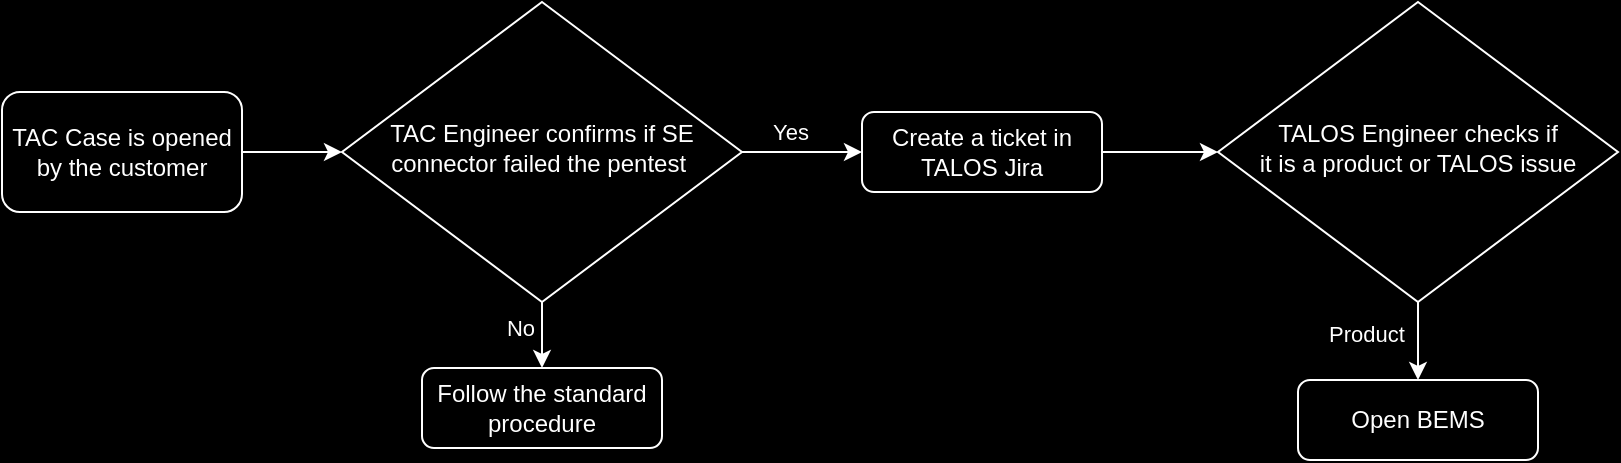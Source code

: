 <mxfile version="24.7.6">
  <diagram id="C5RBs43oDa-KdzZeNtuy" name="Page-1">
    <mxGraphModel dx="1083" dy="562" grid="0" gridSize="10" guides="1" tooltips="1" connect="1" arrows="1" fold="1" page="1" pageScale="1" pageWidth="1169" pageHeight="827" background="#000000" math="0" shadow="0">
      <root>
        <mxCell id="WIyWlLk6GJQsqaUBKTNV-0" />
        <mxCell id="WIyWlLk6GJQsqaUBKTNV-1" parent="WIyWlLk6GJQsqaUBKTNV-0" />
        <mxCell id="vLkyQ3vxkpRtqPcBnnap-5" style="edgeStyle=orthogonalEdgeStyle;rounded=0;orthogonalLoop=1;jettySize=auto;html=1;entryX=0;entryY=0.5;entryDx=0;entryDy=0;strokeColor=#FFFFFF;" edge="1" parent="WIyWlLk6GJQsqaUBKTNV-1" source="WIyWlLk6GJQsqaUBKTNV-3" target="WIyWlLk6GJQsqaUBKTNV-6">
          <mxGeometry relative="1" as="geometry" />
        </mxCell>
        <mxCell id="WIyWlLk6GJQsqaUBKTNV-3" value="TAC Case is opened by the customer" style="rounded=1;whiteSpace=wrap;html=1;fontSize=12;glass=0;strokeWidth=1;shadow=0;fillColor=none;fontColor=#FFFFFF;strokeColor=#FFFFFF;" parent="WIyWlLk6GJQsqaUBKTNV-1" vertex="1">
          <mxGeometry x="70" y="80" width="120" height="60" as="geometry" />
        </mxCell>
        <mxCell id="vLkyQ3vxkpRtqPcBnnap-10" value="" style="edgeStyle=orthogonalEdgeStyle;rounded=0;orthogonalLoop=1;jettySize=auto;html=1;fontColor=#FFFFFF;strokeColor=#FFFFFF;" edge="1" parent="WIyWlLk6GJQsqaUBKTNV-1" source="WIyWlLk6GJQsqaUBKTNV-6" target="WIyWlLk6GJQsqaUBKTNV-7">
          <mxGeometry relative="1" as="geometry" />
        </mxCell>
        <mxCell id="vLkyQ3vxkpRtqPcBnnap-17" value="Yes" style="edgeLabel;html=1;align=center;verticalAlign=middle;resizable=0;points=[];fontFamily=Helvetica;fontSize=11;fontColor=#FFFFFF;labelBackgroundColor=none;" vertex="1" connectable="0" parent="vLkyQ3vxkpRtqPcBnnap-10">
          <mxGeometry x="-0.204" y="-2" relative="1" as="geometry">
            <mxPoint y="-12" as="offset" />
          </mxGeometry>
        </mxCell>
        <mxCell id="vLkyQ3vxkpRtqPcBnnap-11" value="" style="edgeStyle=orthogonalEdgeStyle;shape=connector;rounded=0;orthogonalLoop=1;jettySize=auto;html=1;strokeColor=#FFFFFF;align=center;verticalAlign=middle;fontFamily=Helvetica;fontSize=11;fontColor=#FFFFFF;labelBackgroundColor=none;endArrow=classic;" edge="1" parent="WIyWlLk6GJQsqaUBKTNV-1" source="WIyWlLk6GJQsqaUBKTNV-6" target="WIyWlLk6GJQsqaUBKTNV-12">
          <mxGeometry relative="1" as="geometry" />
        </mxCell>
        <mxCell id="vLkyQ3vxkpRtqPcBnnap-18" value="No" style="edgeLabel;html=1;align=center;verticalAlign=middle;resizable=0;points=[];fontFamily=Helvetica;fontSize=11;fontColor=#FFFFFF;labelBackgroundColor=none;" vertex="1" connectable="0" parent="vLkyQ3vxkpRtqPcBnnap-11">
          <mxGeometry x="-0.686" y="1" relative="1" as="geometry">
            <mxPoint x="-12" y="5" as="offset" />
          </mxGeometry>
        </mxCell>
        <mxCell id="WIyWlLk6GJQsqaUBKTNV-6" value="TAC Engineer confirms if SE connector failed the pentest&amp;nbsp;" style="rhombus;whiteSpace=wrap;html=1;shadow=0;fontFamily=Helvetica;fontSize=12;align=center;strokeWidth=1;spacing=6;spacingTop=-4;fillColor=#000000;fontColor=#FFFFFF;strokeColor=#FFFFFF;" parent="WIyWlLk6GJQsqaUBKTNV-1" vertex="1">
          <mxGeometry x="240" y="35" width="200" height="150" as="geometry" />
        </mxCell>
        <mxCell id="vLkyQ3vxkpRtqPcBnnap-13" value="" style="edgeStyle=orthogonalEdgeStyle;shape=connector;rounded=0;orthogonalLoop=1;jettySize=auto;html=1;strokeColor=#FFFFFF;align=center;verticalAlign=middle;fontFamily=Helvetica;fontSize=11;fontColor=#FFFFFF;labelBackgroundColor=default;endArrow=classic;" edge="1" parent="WIyWlLk6GJQsqaUBKTNV-1" source="WIyWlLk6GJQsqaUBKTNV-7" target="vLkyQ3vxkpRtqPcBnnap-12">
          <mxGeometry relative="1" as="geometry" />
        </mxCell>
        <mxCell id="WIyWlLk6GJQsqaUBKTNV-7" value="Create a ticket in TALOS Jira" style="rounded=1;whiteSpace=wrap;html=1;fontSize=12;glass=0;strokeWidth=1;shadow=0;fillColor=#000000;strokeColor=#FFFFFF;fontColor=#FFFFFF;" parent="WIyWlLk6GJQsqaUBKTNV-1" vertex="1">
          <mxGeometry x="500" y="90" width="120" height="40" as="geometry" />
        </mxCell>
        <mxCell id="WIyWlLk6GJQsqaUBKTNV-12" value="Follow the standard procedure" style="rounded=1;whiteSpace=wrap;html=1;fontSize=12;glass=0;strokeWidth=1;shadow=0;fillColor=#000000;fontColor=#FFFFFF;strokeColor=#FFFFFF;" parent="WIyWlLk6GJQsqaUBKTNV-1" vertex="1">
          <mxGeometry x="280" y="218" width="120" height="40" as="geometry" />
        </mxCell>
        <mxCell id="vLkyQ3vxkpRtqPcBnnap-15" value="" style="edgeStyle=orthogonalEdgeStyle;shape=connector;rounded=0;orthogonalLoop=1;jettySize=auto;html=1;strokeColor=#FFFFFF;align=center;verticalAlign=middle;fontFamily=Helvetica;fontSize=11;fontColor=#FFFFFF;labelBackgroundColor=default;endArrow=classic;" edge="1" parent="WIyWlLk6GJQsqaUBKTNV-1" source="vLkyQ3vxkpRtqPcBnnap-12" target="vLkyQ3vxkpRtqPcBnnap-14">
          <mxGeometry relative="1" as="geometry" />
        </mxCell>
        <mxCell id="vLkyQ3vxkpRtqPcBnnap-16" value="Product" style="edgeLabel;html=1;align=center;verticalAlign=middle;resizable=0;points=[];fontFamily=Helvetica;fontSize=11;fontColor=#FFFFFF;labelBackgroundColor=none;" vertex="1" connectable="0" parent="vLkyQ3vxkpRtqPcBnnap-15">
          <mxGeometry x="-0.244" relative="1" as="geometry">
            <mxPoint x="-26" as="offset" />
          </mxGeometry>
        </mxCell>
        <mxCell id="vLkyQ3vxkpRtqPcBnnap-12" value="TALOS Engineer checks if&lt;div&gt;it is a product or TALOS issue&lt;/div&gt;" style="rhombus;whiteSpace=wrap;html=1;shadow=0;fontFamily=Helvetica;fontSize=12;align=center;strokeWidth=1;spacing=6;spacingTop=-4;fillColor=#000000;fontColor=#FFFFFF;strokeColor=#FFFFFF;" vertex="1" parent="WIyWlLk6GJQsqaUBKTNV-1">
          <mxGeometry x="678" y="35" width="200" height="150" as="geometry" />
        </mxCell>
        <mxCell id="vLkyQ3vxkpRtqPcBnnap-14" value="Open BEMS" style="rounded=1;whiteSpace=wrap;html=1;fontSize=12;glass=0;strokeWidth=1;shadow=0;fillColor=#000000;fontColor=#FFFFFF;strokeColor=#FFFFFF;" vertex="1" parent="WIyWlLk6GJQsqaUBKTNV-1">
          <mxGeometry x="718" y="224" width="120" height="40" as="geometry" />
        </mxCell>
      </root>
    </mxGraphModel>
  </diagram>
</mxfile>
